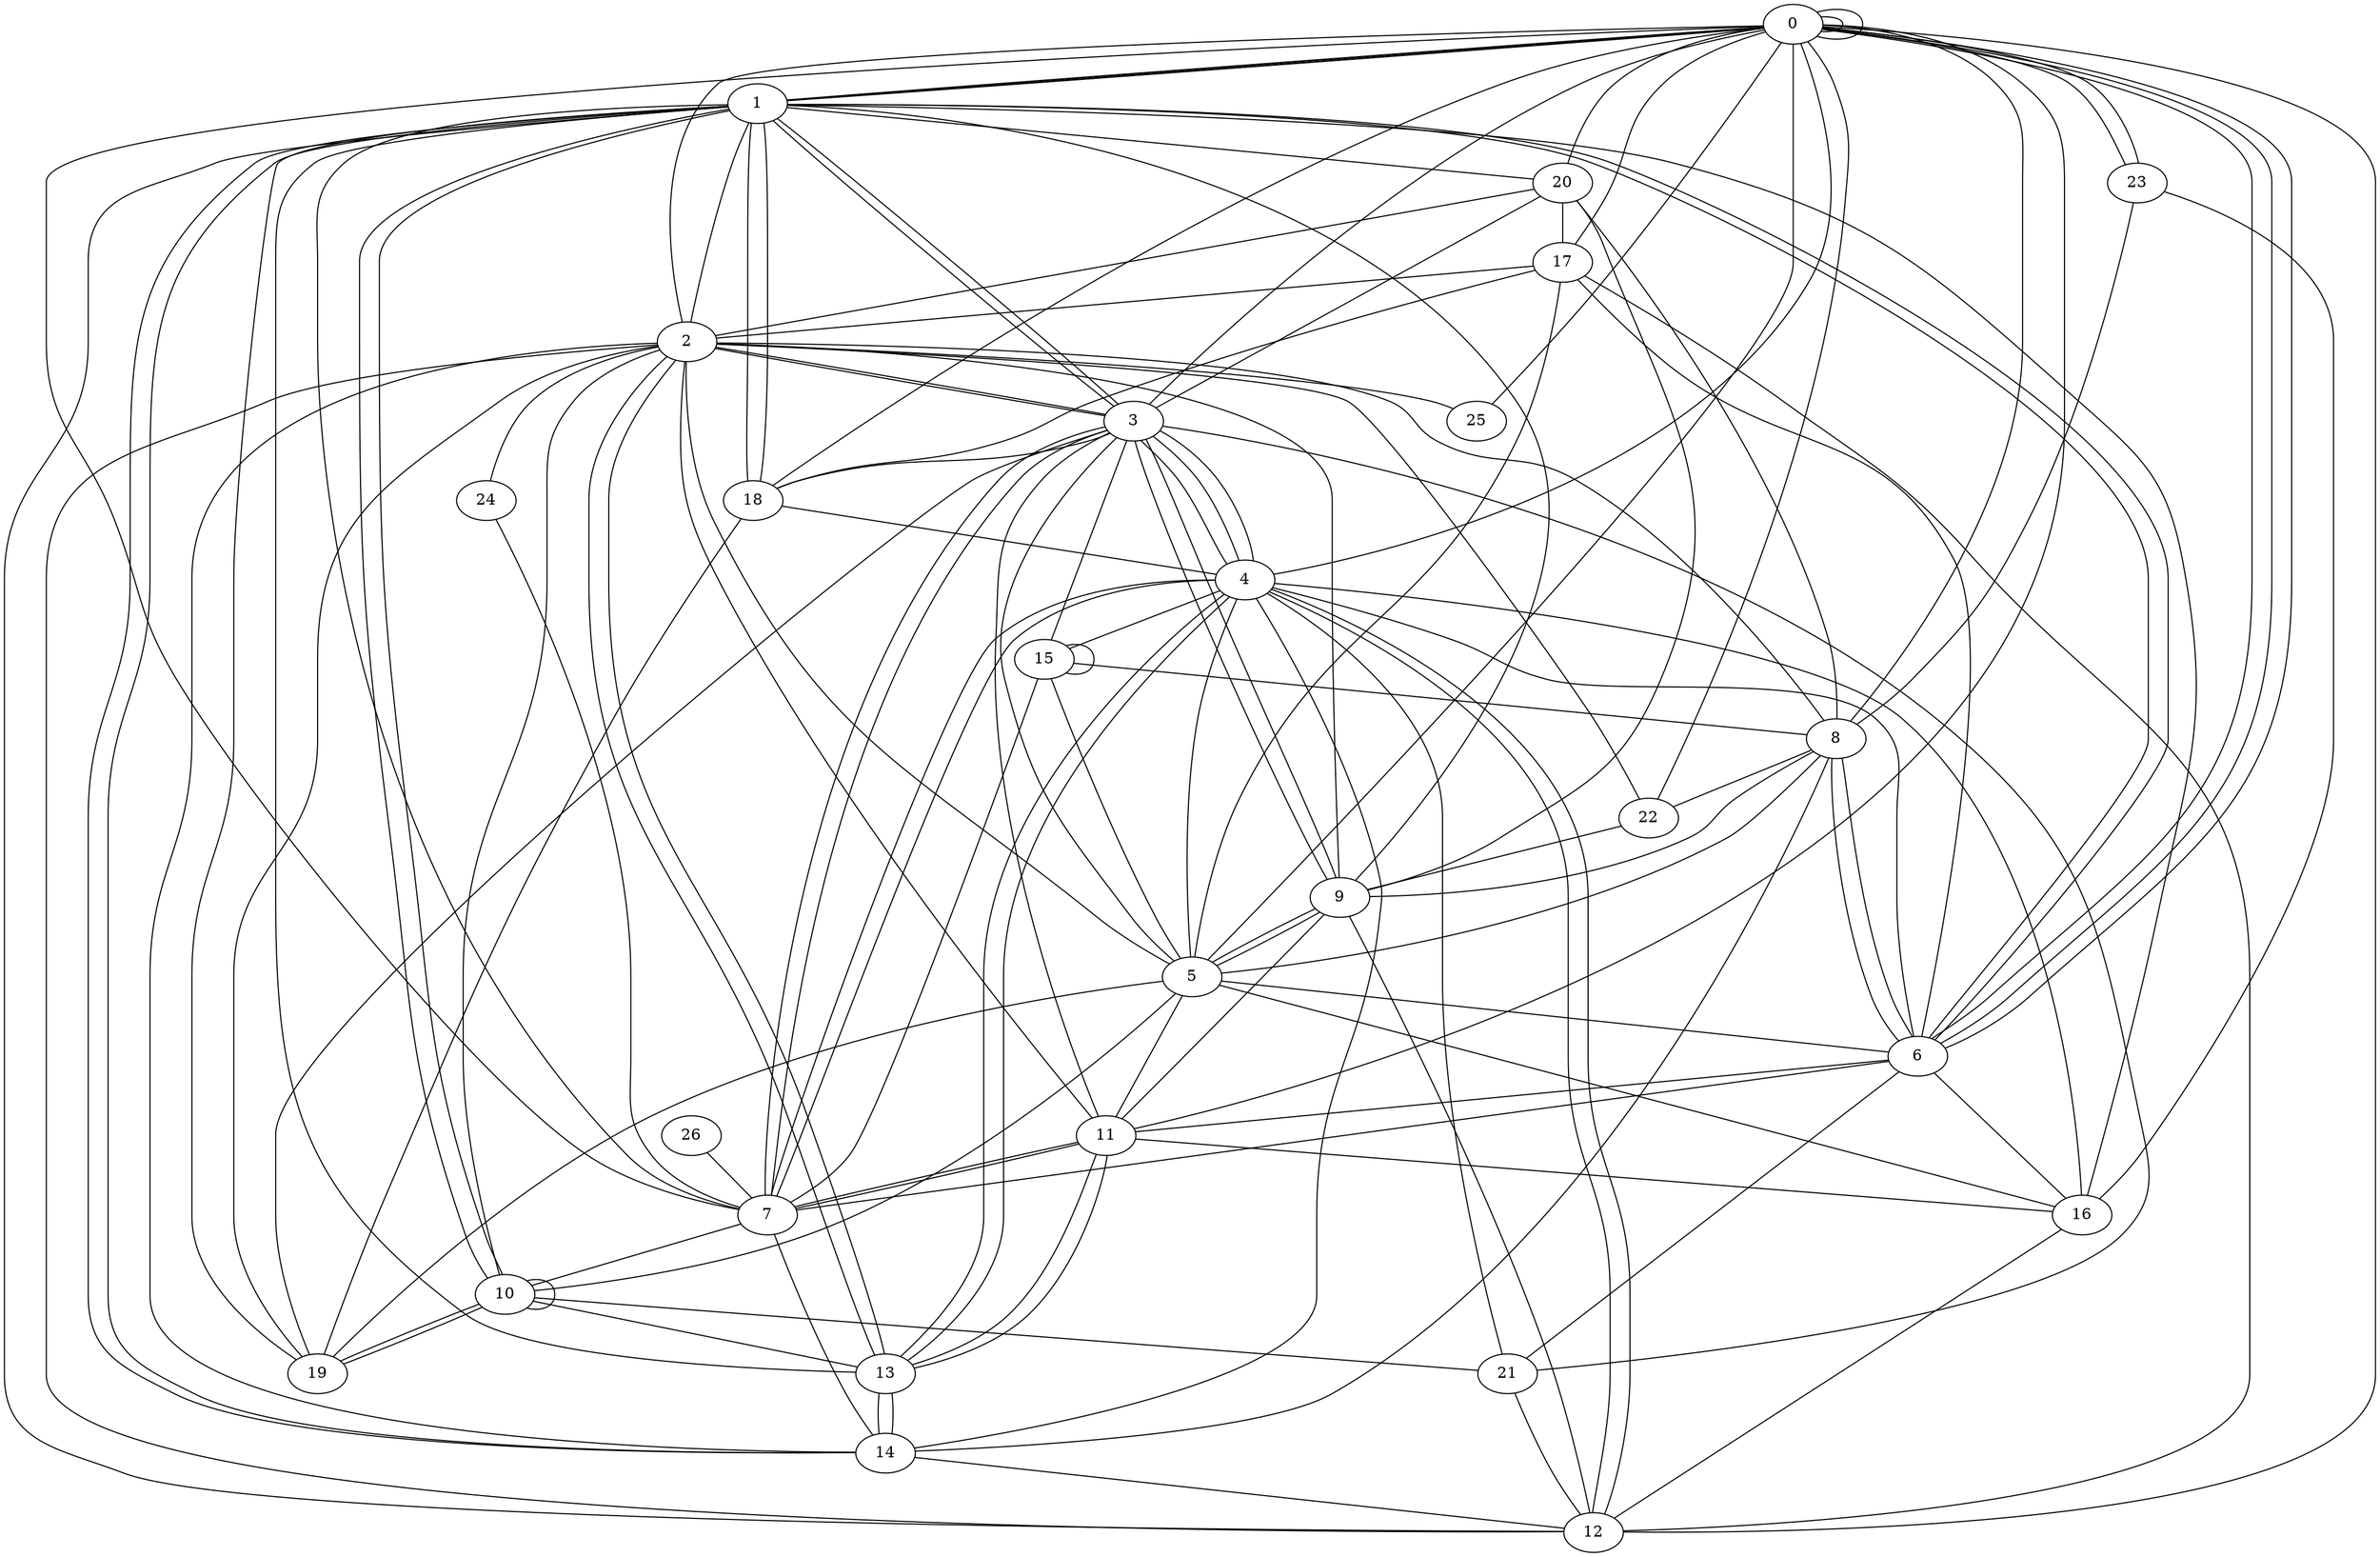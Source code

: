 graph G {
0;
1;
2;
3;
4;
5;
6;
7;
8;
9;
10;
11;
12;
13;
14;
15;
16;
17;
18;
19;
20;
21;
22;
23;
24;
25;
26;
13--14 ;
17--18 ;
10--21 ;
3--18 ;
11--13 ;
9--8 ;
19--10 ;
15--8 ;
12--4 ;
18--4 ;
15--3 ;
22--9 ;
8--0 ;
15--5 ;
11--16 ;
0--0 ;
11--3 ;
1--20 ;
9--2 ;
3--5 ;
1--16 ;
8--14 ;
2--10 ;
9--1 ;
2--3 ;
6--0 ;
3--4 ;
0--5 ;
13--11 ;
16--12 ;
3--7 ;
21--3 ;
21--6 ;
17--2 ;
10--1 ;
4--14 ;
2--13 ;
17--5 ;
20--2 ;
0--0 ;
14--1 ;
1--3 ;
11--9 ;
20--3 ;
18--19 ;
19--2 ;
3--1 ;
4--3 ;
1--6 ;
2--8 ;
3--9 ;
2--3 ;
4--7 ;
2--12 ;
12--4 ;
19--5 ;
1--18 ;
8--6 ;
6--0 ;
0--2 ;
0--23 ;
5--9 ;
20--0 ;
13--14 ;
0--1 ;
0--22 ;
7--1 ;
4--15 ;
12--1 ;
4--7 ;
6--11 ;
10--13 ;
3--9 ;
7--3 ;
12--9 ;
4--3 ;
14--12 ;
5--8 ;
0--1 ;
1--18 ;
0--17 ;
1--0 ;
0--6 ;
11--7 ;
0--18 ;
24--7 ;
17--12 ;
23--16 ;
2--22 ;
5--6 ;
11--0 ;
0--23 ;
4--6 ;
2--24 ;
10--10 ;
2--5 ;
8--6 ;
20--17 ;
10--19 ;
19--1 ;
8--22 ;
19--3 ;
4--0 ;
1--13 ;
23--8 ;
0--3 ;
16--4 ;
7--6 ;
2--14 ;
1--14 ;
15--15 ;
15--7 ;
26--7 ;
10--1 ;
6--1 ;
9--5 ;
4--13 ;
8--20 ;
20--9 ;
0--7 ;
0--12 ;
21--12 ;
2--13 ;
1--2 ;
4--5 ;
4--13 ;
2--11 ;
5--10 ;
2--25 ;
21--4 ;
7--11 ;
7--14 ;
7--10 ;
16--5 ;
5--11 ;
6--16 ;
25--0 ;
17--6 ;
}
